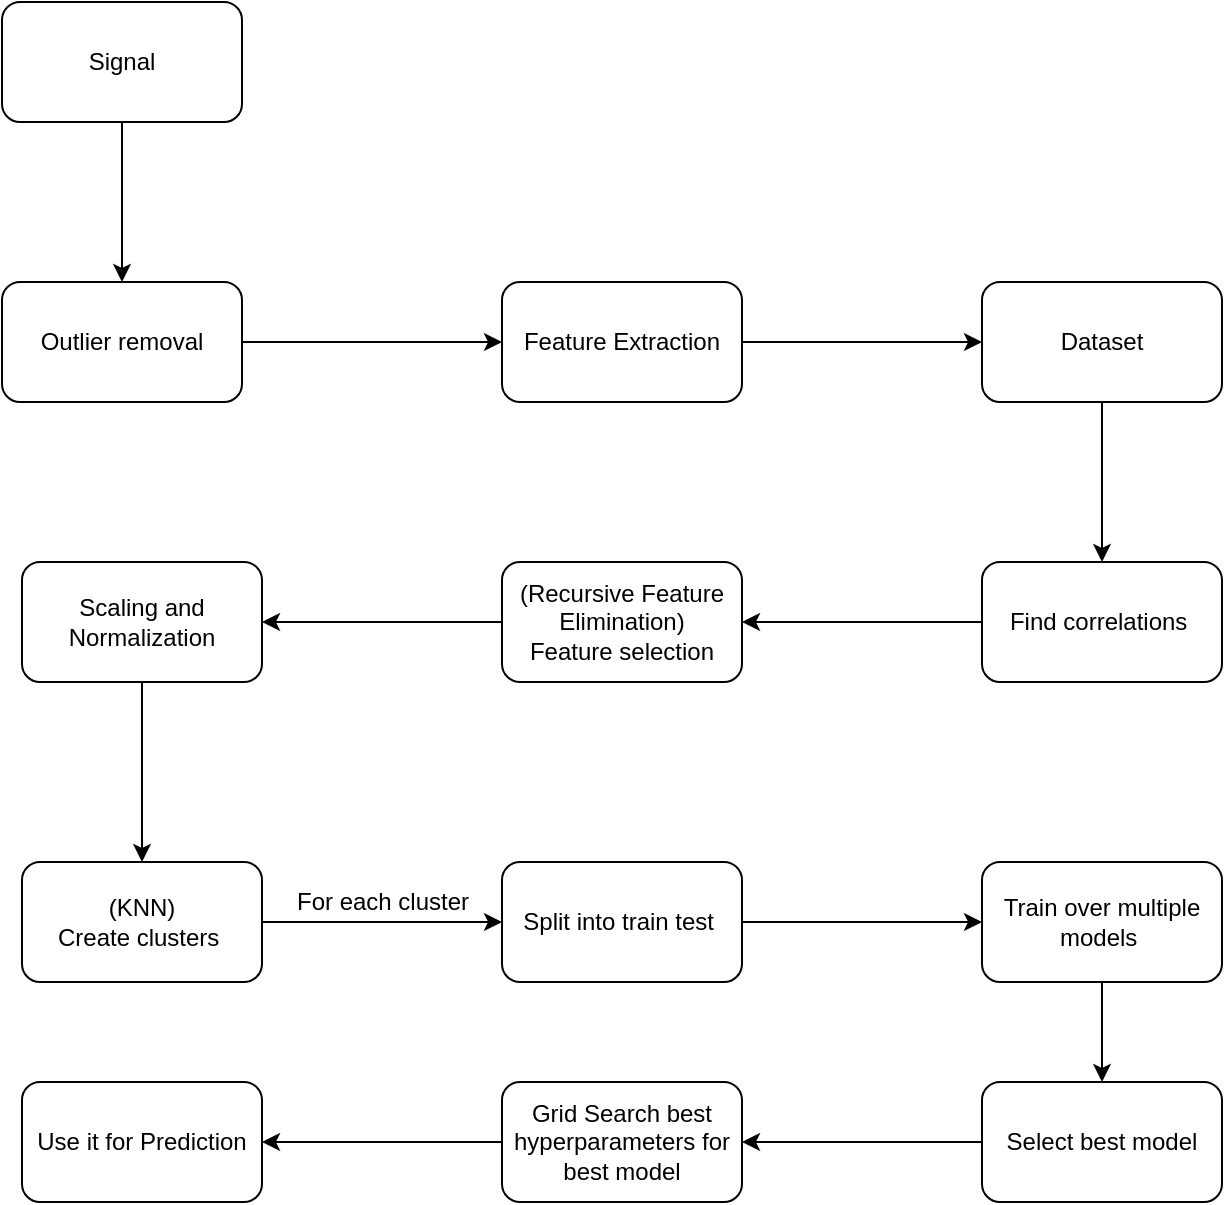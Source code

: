 <mxfile version="14.3.1" type="github">
  <diagram id="mfNoVJrlFyGqlS51hNdY" name="Page-1">
    <mxGraphModel dx="1090" dy="1746" grid="1" gridSize="10" guides="1" tooltips="1" connect="1" arrows="1" fold="1" page="1" pageScale="1" pageWidth="850" pageHeight="1100" math="0" shadow="0">
      <root>
        <mxCell id="0" />
        <mxCell id="1" parent="0" />
        <mxCell id="QYIhzdTI2tLNxb6TSlcx-3" style="edgeStyle=orthogonalEdgeStyle;rounded=0;orthogonalLoop=1;jettySize=auto;html=1;exitX=0.5;exitY=1;exitDx=0;exitDy=0;entryX=0.5;entryY=0;entryDx=0;entryDy=0;" edge="1" parent="1" source="QYIhzdTI2tLNxb6TSlcx-1" target="QYIhzdTI2tLNxb6TSlcx-2">
          <mxGeometry relative="1" as="geometry" />
        </mxCell>
        <mxCell id="QYIhzdTI2tLNxb6TSlcx-1" value="Dataset" style="rounded=1;whiteSpace=wrap;html=1;" vertex="1" parent="1">
          <mxGeometry x="590" y="80" width="120" height="60" as="geometry" />
        </mxCell>
        <mxCell id="QYIhzdTI2tLNxb6TSlcx-11" style="edgeStyle=orthogonalEdgeStyle;rounded=0;orthogonalLoop=1;jettySize=auto;html=1;" edge="1" parent="1" source="QYIhzdTI2tLNxb6TSlcx-2" target="QYIhzdTI2tLNxb6TSlcx-10">
          <mxGeometry relative="1" as="geometry" />
        </mxCell>
        <mxCell id="QYIhzdTI2tLNxb6TSlcx-2" value="Find correlations&amp;nbsp;" style="rounded=1;whiteSpace=wrap;html=1;" vertex="1" parent="1">
          <mxGeometry x="590" y="220" width="120" height="60" as="geometry" />
        </mxCell>
        <mxCell id="QYIhzdTI2tLNxb6TSlcx-30" style="edgeStyle=orthogonalEdgeStyle;rounded=0;orthogonalLoop=1;jettySize=auto;html=1;" edge="1" parent="1" source="QYIhzdTI2tLNxb6TSlcx-4" target="QYIhzdTI2tLNxb6TSlcx-28">
          <mxGeometry relative="1" as="geometry" />
        </mxCell>
        <mxCell id="QYIhzdTI2tLNxb6TSlcx-4" value="Signal" style="rounded=1;whiteSpace=wrap;html=1;" vertex="1" parent="1">
          <mxGeometry x="100" y="-60" width="120" height="60" as="geometry" />
        </mxCell>
        <mxCell id="QYIhzdTI2tLNxb6TSlcx-9" style="edgeStyle=orthogonalEdgeStyle;rounded=0;orthogonalLoop=1;jettySize=auto;html=1;" edge="1" parent="1" source="QYIhzdTI2tLNxb6TSlcx-5" target="QYIhzdTI2tLNxb6TSlcx-1">
          <mxGeometry relative="1" as="geometry" />
        </mxCell>
        <mxCell id="QYIhzdTI2tLNxb6TSlcx-5" value="Feature Extraction" style="rounded=1;whiteSpace=wrap;html=1;" vertex="1" parent="1">
          <mxGeometry x="350" y="80" width="120" height="60" as="geometry" />
        </mxCell>
        <mxCell id="QYIhzdTI2tLNxb6TSlcx-13" style="edgeStyle=orthogonalEdgeStyle;rounded=0;orthogonalLoop=1;jettySize=auto;html=1;" edge="1" parent="1" source="QYIhzdTI2tLNxb6TSlcx-10" target="QYIhzdTI2tLNxb6TSlcx-12">
          <mxGeometry relative="1" as="geometry" />
        </mxCell>
        <mxCell id="QYIhzdTI2tLNxb6TSlcx-10" value="(Recursive Feature Elimination) &lt;br&gt;Feature selection" style="rounded=1;whiteSpace=wrap;html=1;" vertex="1" parent="1">
          <mxGeometry x="350" y="220" width="120" height="60" as="geometry" />
        </mxCell>
        <mxCell id="QYIhzdTI2tLNxb6TSlcx-15" style="edgeStyle=orthogonalEdgeStyle;rounded=0;orthogonalLoop=1;jettySize=auto;html=1;" edge="1" parent="1" source="QYIhzdTI2tLNxb6TSlcx-12" target="QYIhzdTI2tLNxb6TSlcx-14">
          <mxGeometry relative="1" as="geometry" />
        </mxCell>
        <mxCell id="QYIhzdTI2tLNxb6TSlcx-12" value="Scaling and Normalization" style="rounded=1;whiteSpace=wrap;html=1;" vertex="1" parent="1">
          <mxGeometry x="110" y="220" width="120" height="60" as="geometry" />
        </mxCell>
        <mxCell id="QYIhzdTI2tLNxb6TSlcx-17" style="edgeStyle=orthogonalEdgeStyle;rounded=0;orthogonalLoop=1;jettySize=auto;html=1;entryX=0;entryY=0.5;entryDx=0;entryDy=0;" edge="1" parent="1" source="QYIhzdTI2tLNxb6TSlcx-14" target="QYIhzdTI2tLNxb6TSlcx-16">
          <mxGeometry relative="1" as="geometry" />
        </mxCell>
        <mxCell id="QYIhzdTI2tLNxb6TSlcx-14" value="(KNN)&lt;br&gt;Create clusters&amp;nbsp;" style="rounded=1;whiteSpace=wrap;html=1;" vertex="1" parent="1">
          <mxGeometry x="110" y="370" width="120" height="60" as="geometry" />
        </mxCell>
        <mxCell id="QYIhzdTI2tLNxb6TSlcx-21" style="edgeStyle=orthogonalEdgeStyle;rounded=0;orthogonalLoop=1;jettySize=auto;html=1;" edge="1" parent="1" source="QYIhzdTI2tLNxb6TSlcx-16" target="QYIhzdTI2tLNxb6TSlcx-20">
          <mxGeometry relative="1" as="geometry" />
        </mxCell>
        <mxCell id="QYIhzdTI2tLNxb6TSlcx-16" value="Split into train test&amp;nbsp;" style="rounded=1;whiteSpace=wrap;html=1;" vertex="1" parent="1">
          <mxGeometry x="350" y="370" width="120" height="60" as="geometry" />
        </mxCell>
        <mxCell id="QYIhzdTI2tLNxb6TSlcx-18" value="For each cluster" style="text;html=1;align=center;verticalAlign=middle;resizable=0;points=[];autosize=1;" vertex="1" parent="1">
          <mxGeometry x="240" y="380" width="100" height="20" as="geometry" />
        </mxCell>
        <mxCell id="QYIhzdTI2tLNxb6TSlcx-23" style="edgeStyle=orthogonalEdgeStyle;rounded=0;orthogonalLoop=1;jettySize=auto;html=1;" edge="1" parent="1" source="QYIhzdTI2tLNxb6TSlcx-20" target="QYIhzdTI2tLNxb6TSlcx-22">
          <mxGeometry relative="1" as="geometry" />
        </mxCell>
        <mxCell id="QYIhzdTI2tLNxb6TSlcx-20" value="Train over multiple models&amp;nbsp;" style="rounded=1;whiteSpace=wrap;html=1;" vertex="1" parent="1">
          <mxGeometry x="590" y="370" width="120" height="60" as="geometry" />
        </mxCell>
        <mxCell id="QYIhzdTI2tLNxb6TSlcx-25" style="edgeStyle=orthogonalEdgeStyle;rounded=0;orthogonalLoop=1;jettySize=auto;html=1;" edge="1" parent="1" source="QYIhzdTI2tLNxb6TSlcx-22" target="QYIhzdTI2tLNxb6TSlcx-24">
          <mxGeometry relative="1" as="geometry" />
        </mxCell>
        <mxCell id="QYIhzdTI2tLNxb6TSlcx-22" value="Select best model" style="rounded=1;whiteSpace=wrap;html=1;" vertex="1" parent="1">
          <mxGeometry x="590" y="480" width="120" height="60" as="geometry" />
        </mxCell>
        <mxCell id="QYIhzdTI2tLNxb6TSlcx-27" style="edgeStyle=orthogonalEdgeStyle;rounded=0;orthogonalLoop=1;jettySize=auto;html=1;" edge="1" parent="1" source="QYIhzdTI2tLNxb6TSlcx-24" target="QYIhzdTI2tLNxb6TSlcx-26">
          <mxGeometry relative="1" as="geometry" />
        </mxCell>
        <mxCell id="QYIhzdTI2tLNxb6TSlcx-24" value="Grid Search best hyperparameters for best model&lt;span style=&quot;color: rgba(0 , 0 , 0 , 0) ; font-family: monospace ; font-size: 0px&quot;&gt;%3CmxGraphModel%3E%3Croot%3E%3CmxCell%20id%3D%220%22%2F%3E%3CmxCell%20id%3D%221%22%20parent%3D%220%22%2F%3E%3CmxCell%20id%3D%222%22%20value%3D%22Train%20over%20multiple%20models%26amp%3Bnbsp%3B%22%20style%3D%22rounded%3D1%3BwhiteSpace%3Dwrap%3Bhtml%3D1%3B%22%20vertex%3D%221%22%20parent%3D%221%22%3E%3CmxGeometry%20x%3D%22590%22%20y%3D%22370%22%20width%3D%22120%22%20height%3D%2260%22%20as%3D%22geometry%22%2F%3E%3C%2FmxCell%3E%3C%2Froot%3E%3C%2FmxGraphModel%3E&lt;/span&gt;" style="rounded=1;whiteSpace=wrap;html=1;" vertex="1" parent="1">
          <mxGeometry x="350" y="480" width="120" height="60" as="geometry" />
        </mxCell>
        <mxCell id="QYIhzdTI2tLNxb6TSlcx-26" value="Use it for Prediction" style="rounded=1;whiteSpace=wrap;html=1;" vertex="1" parent="1">
          <mxGeometry x="110" y="480" width="120" height="60" as="geometry" />
        </mxCell>
        <mxCell id="QYIhzdTI2tLNxb6TSlcx-29" style="edgeStyle=orthogonalEdgeStyle;rounded=0;orthogonalLoop=1;jettySize=auto;html=1;" edge="1" parent="1" source="QYIhzdTI2tLNxb6TSlcx-28" target="QYIhzdTI2tLNxb6TSlcx-5">
          <mxGeometry relative="1" as="geometry" />
        </mxCell>
        <mxCell id="QYIhzdTI2tLNxb6TSlcx-28" value="Outlier removal" style="rounded=1;whiteSpace=wrap;html=1;" vertex="1" parent="1">
          <mxGeometry x="100" y="80" width="120" height="60" as="geometry" />
        </mxCell>
      </root>
    </mxGraphModel>
  </diagram>
</mxfile>
